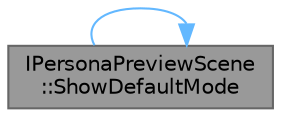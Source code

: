 digraph "IPersonaPreviewScene::ShowDefaultMode"
{
 // INTERACTIVE_SVG=YES
 // LATEX_PDF_SIZE
  bgcolor="transparent";
  edge [fontname=Helvetica,fontsize=10,labelfontname=Helvetica,labelfontsize=10];
  node [fontname=Helvetica,fontsize=10,shape=box,height=0.2,width=0.4];
  rankdir="LR";
  Node1 [id="Node000001",label="IPersonaPreviewScene\l::ShowDefaultMode",height=0.2,width=0.4,color="gray40", fillcolor="grey60", style="filled", fontcolor="black",tooltip="Show the mode specifed by SetDefaultAnimationMode()"];
  Node1 -> Node1 [id="edge1_Node000001_Node000001",color="steelblue1",style="solid",tooltip=" "];
}
